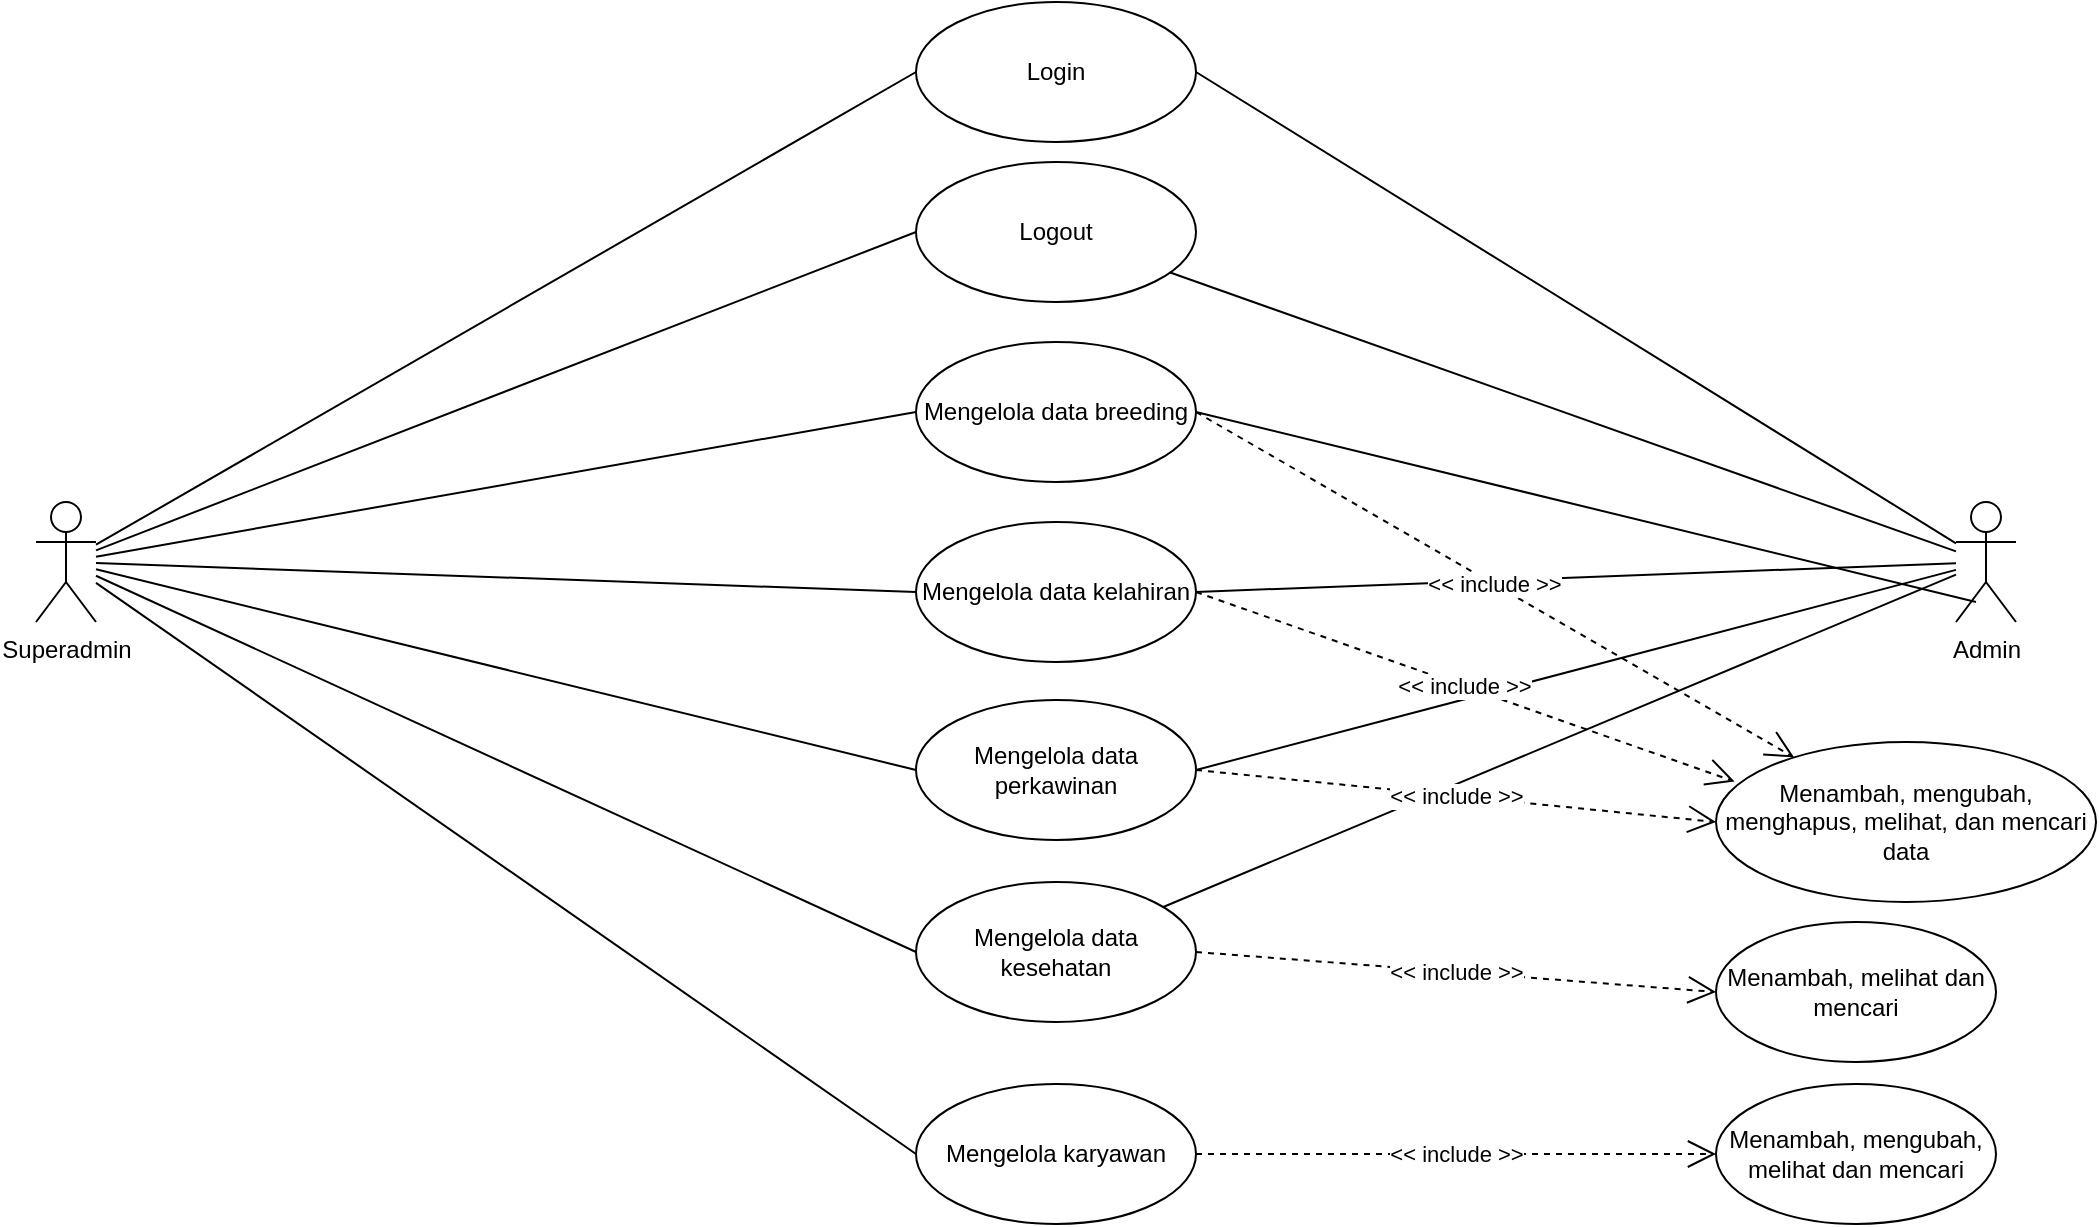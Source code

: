 <mxfile version="21.4.0" type="github">
  <diagram name="Page-1" id="uYgPUVonMBBxRNgw1CoU">
    <mxGraphModel dx="1588" dy="860" grid="1" gridSize="10" guides="1" tooltips="1" connect="1" arrows="1" fold="1" page="1" pageScale="1" pageWidth="850" pageHeight="1100" math="0" shadow="0">
      <root>
        <mxCell id="0" />
        <mxCell id="1" parent="0" />
        <mxCell id="e7GqqVpmOh2tTmmSYYzE-13" style="rounded=0;orthogonalLoop=1;jettySize=auto;html=1;entryX=0;entryY=0.5;entryDx=0;entryDy=0;endArrow=none;endFill=0;" edge="1" parent="1" source="e7GqqVpmOh2tTmmSYYzE-1" target="e7GqqVpmOh2tTmmSYYzE-6">
          <mxGeometry relative="1" as="geometry" />
        </mxCell>
        <mxCell id="e7GqqVpmOh2tTmmSYYzE-15" style="rounded=0;orthogonalLoop=1;jettySize=auto;html=1;entryX=0;entryY=0.5;entryDx=0;entryDy=0;endArrow=none;endFill=0;" edge="1" parent="1" source="e7GqqVpmOh2tTmmSYYzE-1" target="e7GqqVpmOh2tTmmSYYzE-7">
          <mxGeometry relative="1" as="geometry" />
        </mxCell>
        <mxCell id="e7GqqVpmOh2tTmmSYYzE-29" style="rounded=0;orthogonalLoop=1;jettySize=auto;html=1;entryX=0;entryY=0.5;entryDx=0;entryDy=0;endArrow=none;endFill=0;" edge="1" parent="1" source="e7GqqVpmOh2tTmmSYYzE-1" target="e7GqqVpmOh2tTmmSYYzE-5">
          <mxGeometry relative="1" as="geometry" />
        </mxCell>
        <mxCell id="e7GqqVpmOh2tTmmSYYzE-30" style="rounded=0;orthogonalLoop=1;jettySize=auto;html=1;entryX=0;entryY=0.5;entryDx=0;entryDy=0;endArrow=none;endFill=0;" edge="1" parent="1" source="e7GqqVpmOh2tTmmSYYzE-1" target="e7GqqVpmOh2tTmmSYYzE-8">
          <mxGeometry relative="1" as="geometry" />
        </mxCell>
        <mxCell id="e7GqqVpmOh2tTmmSYYzE-31" style="rounded=0;orthogonalLoop=1;jettySize=auto;html=1;entryX=0;entryY=0.5;entryDx=0;entryDy=0;endArrow=none;endFill=0;" edge="1" parent="1" source="e7GqqVpmOh2tTmmSYYzE-1" target="e7GqqVpmOh2tTmmSYYzE-9">
          <mxGeometry relative="1" as="geometry" />
        </mxCell>
        <mxCell id="e7GqqVpmOh2tTmmSYYzE-32" style="rounded=0;orthogonalLoop=1;jettySize=auto;html=1;endArrow=none;endFill=0;entryX=0;entryY=0.5;entryDx=0;entryDy=0;" edge="1" parent="1" source="e7GqqVpmOh2tTmmSYYzE-1" target="e7GqqVpmOh2tTmmSYYzE-10">
          <mxGeometry relative="1" as="geometry" />
        </mxCell>
        <mxCell id="e7GqqVpmOh2tTmmSYYzE-33" style="rounded=0;orthogonalLoop=1;jettySize=auto;html=1;entryX=0;entryY=0.5;entryDx=0;entryDy=0;endArrow=none;endFill=0;" edge="1" parent="1" source="e7GqqVpmOh2tTmmSYYzE-1" target="e7GqqVpmOh2tTmmSYYzE-12">
          <mxGeometry relative="1" as="geometry" />
        </mxCell>
        <mxCell id="e7GqqVpmOh2tTmmSYYzE-1" value="Superadmin&lt;br&gt;" style="shape=umlActor;verticalLabelPosition=bottom;verticalAlign=top;html=1;" vertex="1" parent="1">
          <mxGeometry x="50" y="290" width="30" height="60" as="geometry" />
        </mxCell>
        <mxCell id="e7GqqVpmOh2tTmmSYYzE-34" style="rounded=0;orthogonalLoop=1;jettySize=auto;html=1;entryX=1;entryY=0.5;entryDx=0;entryDy=0;endArrow=none;endFill=0;" edge="1" parent="1" source="e7GqqVpmOh2tTmmSYYzE-2" target="e7GqqVpmOh2tTmmSYYzE-6">
          <mxGeometry relative="1" as="geometry" />
        </mxCell>
        <mxCell id="e7GqqVpmOh2tTmmSYYzE-35" style="rounded=0;orthogonalLoop=1;jettySize=auto;html=1;endArrow=none;endFill=0;" edge="1" parent="1" source="e7GqqVpmOh2tTmmSYYzE-2" target="e7GqqVpmOh2tTmmSYYzE-7">
          <mxGeometry relative="1" as="geometry" />
        </mxCell>
        <mxCell id="e7GqqVpmOh2tTmmSYYzE-36" style="rounded=0;orthogonalLoop=1;jettySize=auto;html=1;exitX=0.333;exitY=0.833;exitDx=0;exitDy=0;exitPerimeter=0;entryX=1;entryY=0.5;entryDx=0;entryDy=0;endArrow=none;endFill=0;" edge="1" parent="1" source="e7GqqVpmOh2tTmmSYYzE-2" target="e7GqqVpmOh2tTmmSYYzE-8">
          <mxGeometry relative="1" as="geometry" />
        </mxCell>
        <mxCell id="e7GqqVpmOh2tTmmSYYzE-37" style="rounded=0;orthogonalLoop=1;jettySize=auto;html=1;entryX=1;entryY=0.5;entryDx=0;entryDy=0;endArrow=none;endFill=0;" edge="1" parent="1" source="e7GqqVpmOh2tTmmSYYzE-2" target="e7GqqVpmOh2tTmmSYYzE-9">
          <mxGeometry relative="1" as="geometry" />
        </mxCell>
        <mxCell id="e7GqqVpmOh2tTmmSYYzE-38" style="rounded=0;orthogonalLoop=1;jettySize=auto;html=1;entryX=1;entryY=0.5;entryDx=0;entryDy=0;endArrow=none;endFill=0;" edge="1" parent="1" source="e7GqqVpmOh2tTmmSYYzE-2" target="e7GqqVpmOh2tTmmSYYzE-10">
          <mxGeometry relative="1" as="geometry" />
        </mxCell>
        <mxCell id="e7GqqVpmOh2tTmmSYYzE-39" style="rounded=0;orthogonalLoop=1;jettySize=auto;html=1;endArrow=none;endFill=0;" edge="1" parent="1" source="e7GqqVpmOh2tTmmSYYzE-2" target="e7GqqVpmOh2tTmmSYYzE-12">
          <mxGeometry relative="1" as="geometry" />
        </mxCell>
        <mxCell id="e7GqqVpmOh2tTmmSYYzE-2" value="Admin&lt;br&gt;" style="shape=umlActor;verticalLabelPosition=bottom;verticalAlign=top;html=1;" vertex="1" parent="1">
          <mxGeometry x="1010" y="290" width="30" height="60" as="geometry" />
        </mxCell>
        <mxCell id="e7GqqVpmOh2tTmmSYYzE-5" value="Mengelola karyawan" style="ellipse;whiteSpace=wrap;html=1;" vertex="1" parent="1">
          <mxGeometry x="490" y="581" width="140" height="70" as="geometry" />
        </mxCell>
        <mxCell id="e7GqqVpmOh2tTmmSYYzE-6" value="Login" style="ellipse;whiteSpace=wrap;html=1;" vertex="1" parent="1">
          <mxGeometry x="490" y="40" width="140" height="70" as="geometry" />
        </mxCell>
        <mxCell id="e7GqqVpmOh2tTmmSYYzE-7" value="Logout" style="ellipse;whiteSpace=wrap;html=1;" vertex="1" parent="1">
          <mxGeometry x="490" y="120" width="140" height="70" as="geometry" />
        </mxCell>
        <mxCell id="e7GqqVpmOh2tTmmSYYzE-8" value="Mengelola data breeding" style="ellipse;whiteSpace=wrap;html=1;" vertex="1" parent="1">
          <mxGeometry x="490" y="210" width="140" height="70" as="geometry" />
        </mxCell>
        <mxCell id="e7GqqVpmOh2tTmmSYYzE-9" value="Mengelola data perkawinan" style="ellipse;whiteSpace=wrap;html=1;" vertex="1" parent="1">
          <mxGeometry x="490" y="389" width="140" height="70" as="geometry" />
        </mxCell>
        <mxCell id="e7GqqVpmOh2tTmmSYYzE-10" value="Mengelola data kelahiran" style="ellipse;whiteSpace=wrap;html=1;" vertex="1" parent="1">
          <mxGeometry x="490" y="300" width="140" height="70" as="geometry" />
        </mxCell>
        <mxCell id="e7GqqVpmOh2tTmmSYYzE-12" value="Mengelola data kesehatan" style="ellipse;whiteSpace=wrap;html=1;" vertex="1" parent="1">
          <mxGeometry x="490" y="480" width="140" height="70" as="geometry" />
        </mxCell>
        <mxCell id="e7GqqVpmOh2tTmmSYYzE-65" value="Menambah, mengubah, menghapus, melihat, dan mencari data" style="ellipse;whiteSpace=wrap;html=1;" vertex="1" parent="1">
          <mxGeometry x="890" y="410" width="190" height="80" as="geometry" />
        </mxCell>
        <mxCell id="e7GqqVpmOh2tTmmSYYzE-66" value="&amp;lt;&amp;lt; include &amp;gt;&amp;gt;" style="endArrow=open;endSize=12;dashed=1;html=1;rounded=0;exitX=1;exitY=0.5;exitDx=0;exitDy=0;entryX=0;entryY=0.5;entryDx=0;entryDy=0;" edge="1" parent="1" source="e7GqqVpmOh2tTmmSYYzE-12" target="e7GqqVpmOh2tTmmSYYzE-72">
          <mxGeometry width="160" relative="1" as="geometry">
            <mxPoint x="640" y="340" as="sourcePoint" />
            <mxPoint x="800" y="340" as="targetPoint" />
          </mxGeometry>
        </mxCell>
        <mxCell id="e7GqqVpmOh2tTmmSYYzE-67" value="&amp;lt;&amp;lt; include &amp;gt;&amp;gt;" style="endArrow=open;endSize=12;dashed=1;html=1;rounded=0;exitX=1;exitY=0.5;exitDx=0;exitDy=0;entryX=0.049;entryY=0.247;entryDx=0;entryDy=0;entryPerimeter=0;" edge="1" parent="1" source="e7GqqVpmOh2tTmmSYYzE-10" target="e7GqqVpmOh2tTmmSYYzE-65">
          <mxGeometry width="160" relative="1" as="geometry">
            <mxPoint x="640" y="255" as="sourcePoint" />
            <mxPoint x="898" y="492" as="targetPoint" />
          </mxGeometry>
        </mxCell>
        <mxCell id="e7GqqVpmOh2tTmmSYYzE-68" value="&amp;lt;&amp;lt; include &amp;gt;&amp;gt;" style="endArrow=open;endSize=12;dashed=1;html=1;rounded=0;exitX=1;exitY=0.5;exitDx=0;exitDy=0;entryX=0;entryY=0.5;entryDx=0;entryDy=0;" edge="1" parent="1" source="e7GqqVpmOh2tTmmSYYzE-9" target="e7GqqVpmOh2tTmmSYYzE-65">
          <mxGeometry width="160" relative="1" as="geometry">
            <mxPoint x="650" y="265" as="sourcePoint" />
            <mxPoint x="908" y="502" as="targetPoint" />
          </mxGeometry>
        </mxCell>
        <mxCell id="e7GqqVpmOh2tTmmSYYzE-69" value="&amp;lt;&amp;lt; include &amp;gt;&amp;gt;" style="endArrow=open;endSize=12;dashed=1;html=1;rounded=0;exitX=1;exitY=0.5;exitDx=0;exitDy=0;" edge="1" parent="1" source="e7GqqVpmOh2tTmmSYYzE-8" target="e7GqqVpmOh2tTmmSYYzE-65">
          <mxGeometry width="160" relative="1" as="geometry">
            <mxPoint x="660" y="275" as="sourcePoint" />
            <mxPoint x="918" y="512" as="targetPoint" />
          </mxGeometry>
        </mxCell>
        <mxCell id="e7GqqVpmOh2tTmmSYYzE-70" value="&amp;lt;&amp;lt; include &amp;gt;&amp;gt;" style="endArrow=open;endSize=12;dashed=1;html=1;rounded=0;exitX=1;exitY=0.5;exitDx=0;exitDy=0;" edge="1" parent="1" source="e7GqqVpmOh2tTmmSYYzE-5" target="e7GqqVpmOh2tTmmSYYzE-71">
          <mxGeometry width="160" relative="1" as="geometry">
            <mxPoint x="670" y="285" as="sourcePoint" />
            <mxPoint x="928" y="522" as="targetPoint" />
          </mxGeometry>
        </mxCell>
        <mxCell id="e7GqqVpmOh2tTmmSYYzE-71" value="Menambah, mengubah, melihat dan mencari" style="ellipse;whiteSpace=wrap;html=1;" vertex="1" parent="1">
          <mxGeometry x="890" y="581" width="140" height="70" as="geometry" />
        </mxCell>
        <mxCell id="e7GqqVpmOh2tTmmSYYzE-72" value="Menambah, melihat dan mencari" style="ellipse;whiteSpace=wrap;html=1;" vertex="1" parent="1">
          <mxGeometry x="890" y="500" width="140" height="70" as="geometry" />
        </mxCell>
      </root>
    </mxGraphModel>
  </diagram>
</mxfile>
